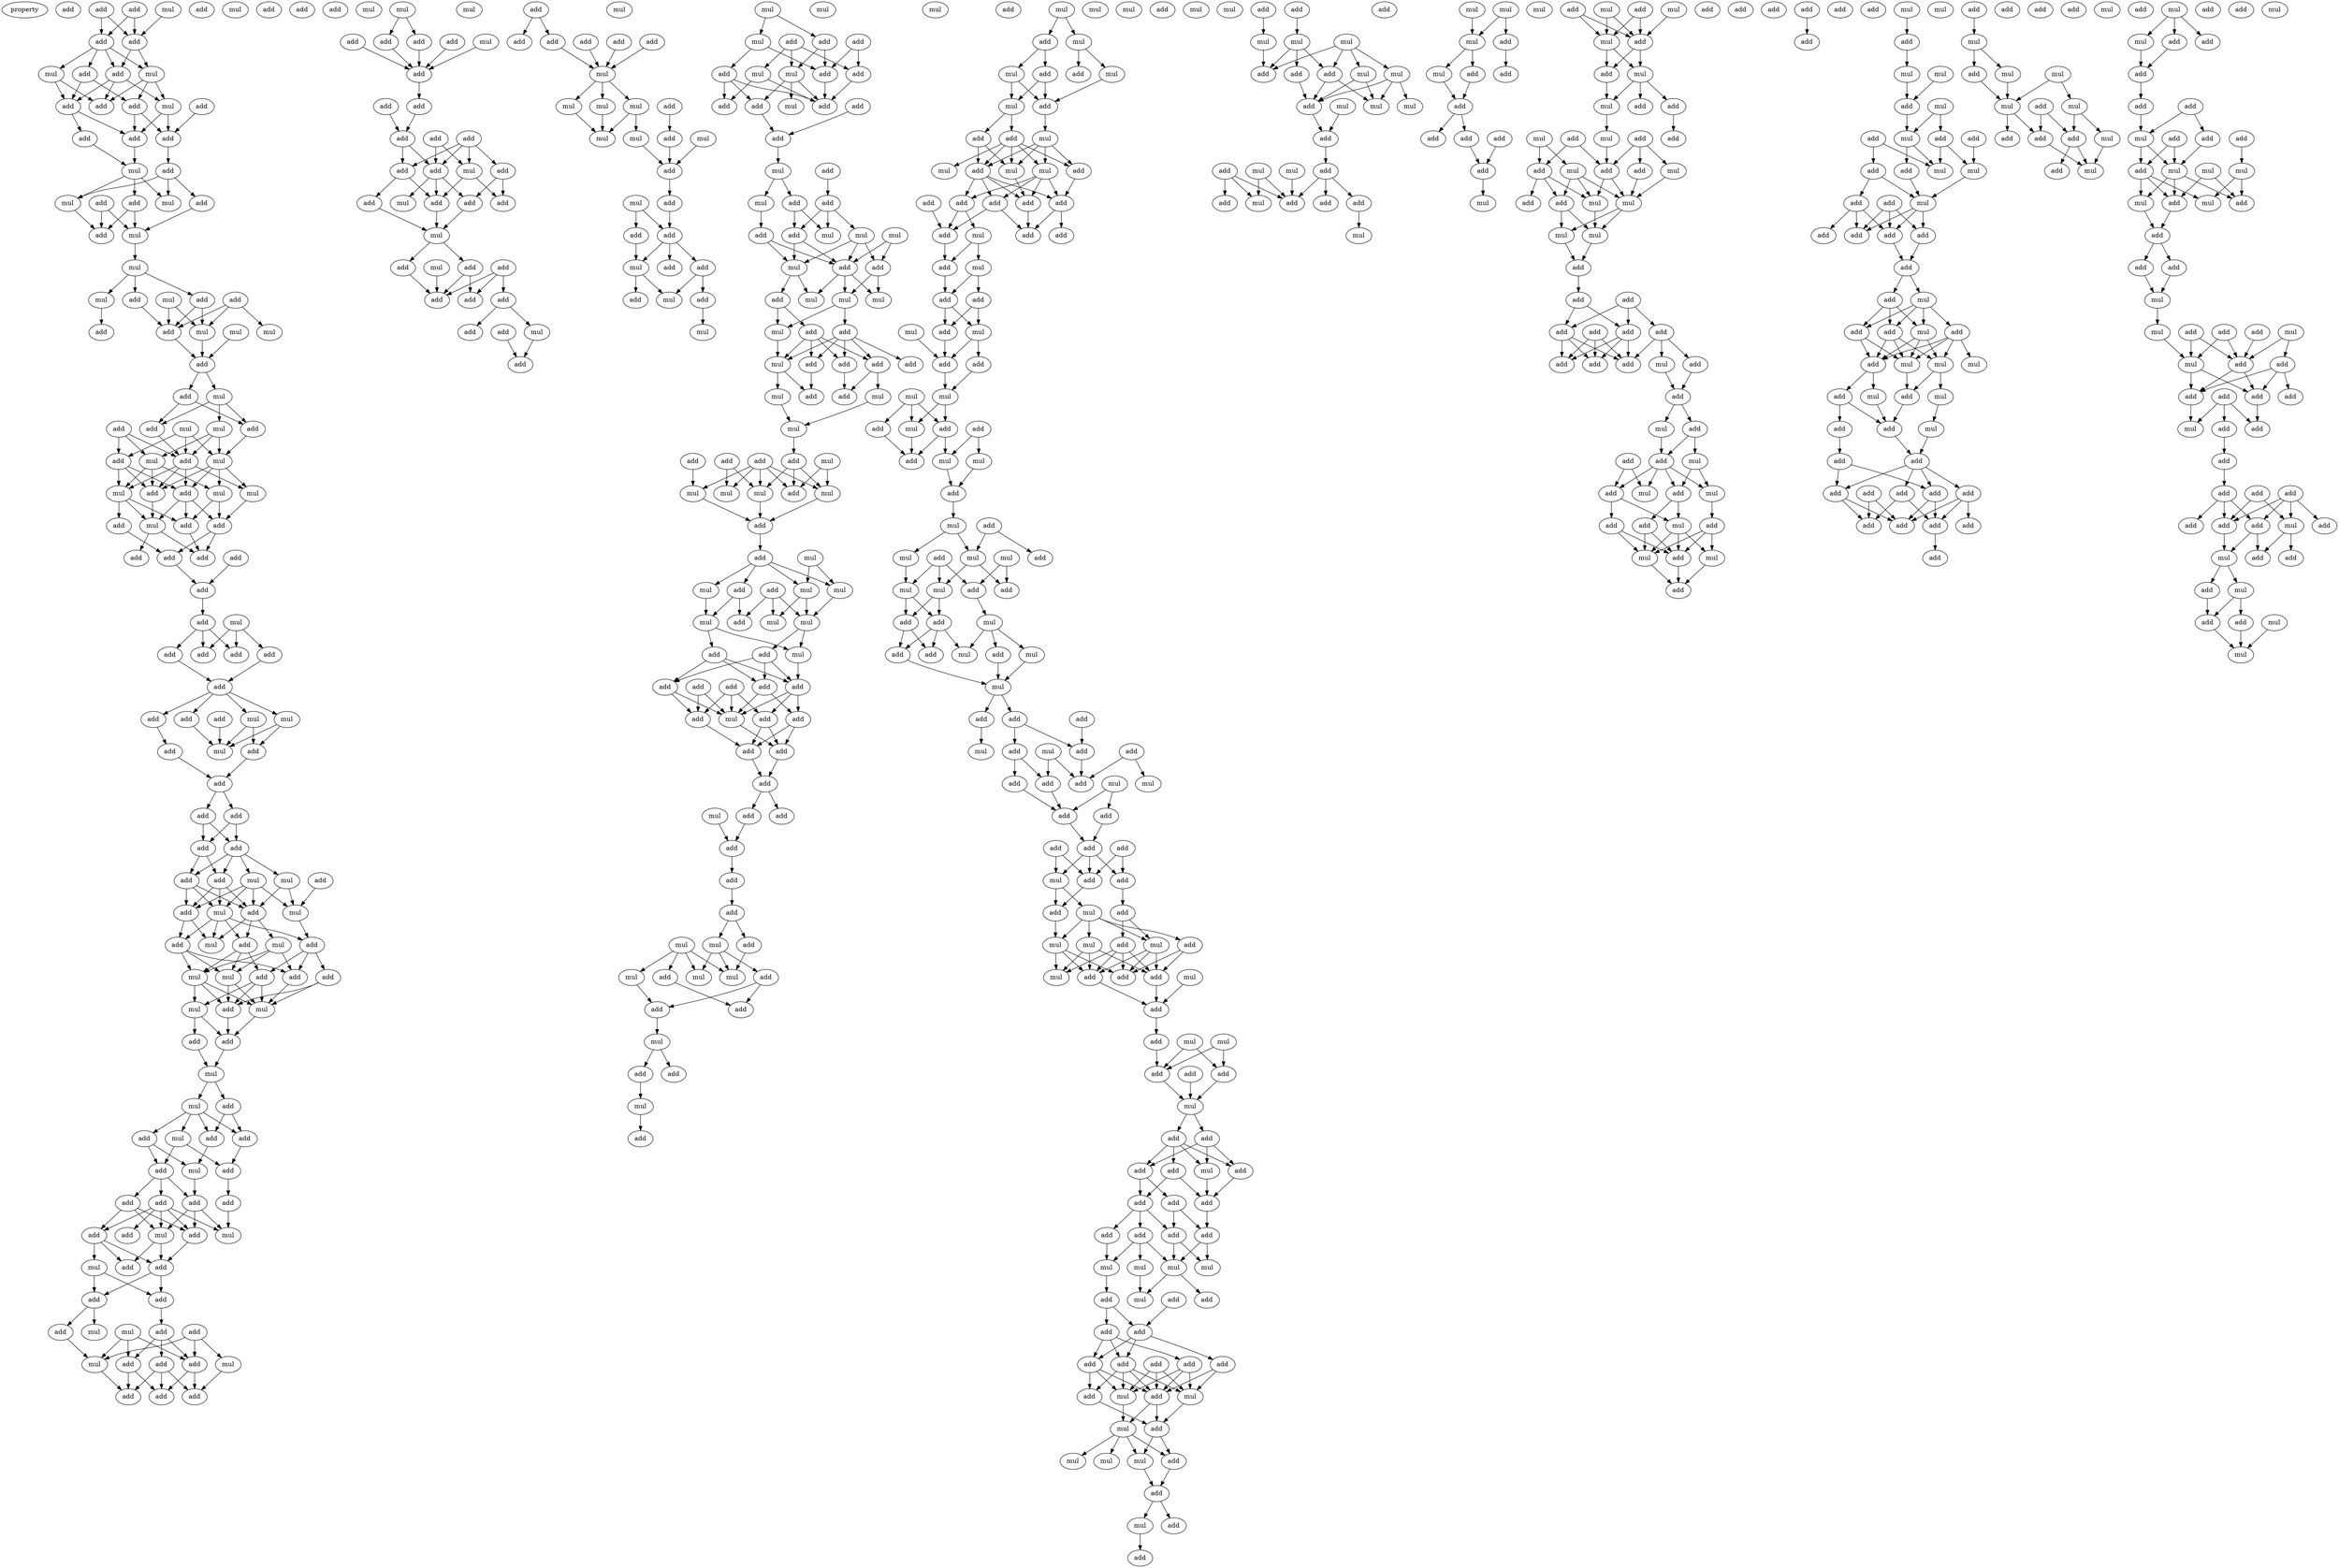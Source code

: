 digraph {
    node [fontcolor=black]
    property [mul=2,lf=1.8]
    0 [ label = add ];
    1 [ label = mul ];
    2 [ label = add ];
    3 [ label = add ];
    4 [ label = add ];
    5 [ label = mul ];
    6 [ label = add ];
    7 [ label = add ];
    8 [ label = mul ];
    9 [ label = mul ];
    10 [ label = add ];
    11 [ label = add ];
    12 [ label = add ];
    13 [ label = add ];
    14 [ label = add ];
    15 [ label = add ];
    16 [ label = mul ];
    17 [ label = add ];
    18 [ label = add ];
    19 [ label = add ];
    20 [ label = mul ];
    21 [ label = add ];
    22 [ label = mul ];
    23 [ label = add ];
    24 [ label = mul ];
    25 [ label = add ];
    26 [ label = add ];
    27 [ label = mul ];
    28 [ label = add ];
    29 [ label = mul ];
    30 [ label = add ];
    31 [ label = add ];
    32 [ label = mul ];
    33 [ label = mul ];
    34 [ label = add ];
    35 [ label = mul ];
    36 [ label = mul ];
    37 [ label = mul ];
    38 [ label = add ];
    39 [ label = add ];
    40 [ label = add ];
    41 [ label = mul ];
    42 [ label = add ];
    43 [ label = add ];
    44 [ label = add ];
    45 [ label = mul ];
    46 [ label = add ];
    47 [ label = mul ];
    48 [ label = mul ];
    49 [ label = add ];
    50 [ label = mul ];
    51 [ label = add ];
    52 [ label = mul ];
    53 [ label = mul ];
    54 [ label = mul ];
    55 [ label = add ];
    56 [ label = add ];
    57 [ label = mul ];
    58 [ label = add ];
    59 [ label = add ];
    60 [ label = add ];
    61 [ label = add ];
    62 [ label = add ];
    63 [ label = add ];
    64 [ label = add ];
    65 [ label = add ];
    66 [ label = mul ];
    67 [ label = add ];
    68 [ label = add ];
    69 [ label = add ];
    70 [ label = add ];
    71 [ label = add ];
    72 [ label = add ];
    73 [ label = add ];
    74 [ label = add ];
    75 [ label = add ];
    76 [ label = add ];
    77 [ label = mul ];
    78 [ label = mul ];
    79 [ label = add ];
    80 [ label = mul ];
    81 [ label = add ];
    82 [ label = add ];
    83 [ label = add ];
    84 [ label = add ];
    85 [ label = add ];
    86 [ label = add ];
    87 [ label = add ];
    88 [ label = add ];
    89 [ label = add ];
    90 [ label = mul ];
    91 [ label = mul ];
    92 [ label = add ];
    93 [ label = add ];
    94 [ label = mul ];
    95 [ label = mul ];
    96 [ label = add ];
    97 [ label = add ];
    98 [ label = add ];
    99 [ label = mul ];
    100 [ label = mul ];
    101 [ label = add ];
    102 [ label = mul ];
    103 [ label = add ];
    104 [ label = add ];
    105 [ label = add ];
    106 [ label = mul ];
    107 [ label = mul ];
    108 [ label = mul ];
    109 [ label = add ];
    110 [ label = add ];
    111 [ label = add ];
    112 [ label = mul ];
    113 [ label = mul ];
    114 [ label = add ];
    115 [ label = mul ];
    116 [ label = add ];
    117 [ label = add ];
    118 [ label = add ];
    119 [ label = add ];
    120 [ label = add ];
    121 [ label = mul ];
    122 [ label = add ];
    123 [ label = add ];
    124 [ label = add ];
    125 [ label = add ];
    126 [ label = add ];
    127 [ label = add ];
    128 [ label = mul ];
    129 [ label = add ];
    130 [ label = add ];
    131 [ label = mul ];
    132 [ label = add ];
    133 [ label = add ];
    134 [ label = mul ];
    135 [ label = add ];
    136 [ label = add ];
    137 [ label = mul ];
    138 [ label = mul ];
    139 [ label = add ];
    140 [ label = add ];
    141 [ label = add ];
    142 [ label = add ];
    143 [ label = mul ];
    144 [ label = add ];
    145 [ label = mul ];
    146 [ label = add ];
    147 [ label = add ];
    148 [ label = add ];
    149 [ label = mul ];
    150 [ label = add ];
    151 [ label = mul ];
    152 [ label = add ];
    153 [ label = add ];
    154 [ label = add ];
    155 [ label = add ];
    156 [ label = mul ];
    157 [ label = add ];
    158 [ label = add ];
    159 [ label = add ];
    160 [ label = add ];
    161 [ label = add ];
    162 [ label = add ];
    163 [ label = add ];
    164 [ label = add ];
    165 [ label = mul ];
    166 [ label = add ];
    167 [ label = add ];
    168 [ label = add ];
    169 [ label = mul ];
    170 [ label = add ];
    171 [ label = add ];
    172 [ label = mul ];
    173 [ label = add ];
    174 [ label = add ];
    175 [ label = add ];
    176 [ label = mul ];
    177 [ label = mul ];
    178 [ label = add ];
    179 [ label = add ];
    180 [ label = add ];
    181 [ label = add ];
    182 [ label = add ];
    183 [ label = mul ];
    184 [ label = add ];
    185 [ label = add ];
    186 [ label = add ];
    187 [ label = add ];
    188 [ label = add ];
    189 [ label = add ];
    190 [ label = add ];
    191 [ label = mul ];
    192 [ label = mul ];
    193 [ label = mul ];
    194 [ label = add ];
    195 [ label = mul ];
    196 [ label = add ];
    197 [ label = mul ];
    198 [ label = mul ];
    199 [ label = mul ];
    200 [ label = add ];
    201 [ label = add ];
    202 [ label = mul ];
    203 [ label = add ];
    204 [ label = add ];
    205 [ label = mul ];
    206 [ label = add ];
    207 [ label = add ];
    208 [ label = add ];
    209 [ label = mul ];
    210 [ label = add ];
    211 [ label = mul ];
    212 [ label = mul ];
    213 [ label = mul ];
    214 [ label = mul ];
    215 [ label = add ];
    216 [ label = add ];
    217 [ label = add ];
    218 [ label = add ];
    219 [ label = add ];
    220 [ label = add ];
    221 [ label = mul ];
    222 [ label = mul ];
    223 [ label = add ];
    224 [ label = mul ];
    225 [ label = add ];
    226 [ label = add ];
    227 [ label = add ];
    228 [ label = add ];
    229 [ label = mul ];
    230 [ label = add ];
    231 [ label = mul ];
    232 [ label = add ];
    233 [ label = add ];
    234 [ label = add ];
    235 [ label = add ];
    236 [ label = mul ];
    237 [ label = mul ];
    238 [ label = mul ];
    239 [ label = add ];
    240 [ label = add ];
    241 [ label = mul ];
    242 [ label = add ];
    243 [ label = mul ];
    244 [ label = mul ];
    245 [ label = mul ];
    246 [ label = mul ];
    247 [ label = add ];
    248 [ label = add ];
    249 [ label = add ];
    250 [ label = mul ];
    251 [ label = add ];
    252 [ label = add ];
    253 [ label = add ];
    254 [ label = add ];
    255 [ label = mul ];
    256 [ label = mul ];
    257 [ label = add ];
    258 [ label = mul ];
    259 [ label = add ];
    260 [ label = add ];
    261 [ label = add ];
    262 [ label = mul ];
    263 [ label = add ];
    264 [ label = mul ];
    265 [ label = mul ];
    266 [ label = mul ];
    267 [ label = mul ];
    268 [ label = add ];
    269 [ label = add ];
    270 [ label = add ];
    271 [ label = mul ];
    272 [ label = mul ];
    273 [ label = add ];
    274 [ label = add ];
    275 [ label = mul ];
    276 [ label = mul ];
    277 [ label = add ];
    278 [ label = mul ];
    279 [ label = mul ];
    280 [ label = mul ];
    281 [ label = add ];
    282 [ label = add ];
    283 [ label = mul ];
    284 [ label = add ];
    285 [ label = add ];
    286 [ label = add ];
    287 [ label = add ];
    288 [ label = add ];
    289 [ label = add ];
    290 [ label = mul ];
    291 [ label = add ];
    292 [ label = add ];
    293 [ label = add ];
    294 [ label = add ];
    295 [ label = add ];
    296 [ label = add ];
    297 [ label = mul ];
    298 [ label = mul ];
    299 [ label = add ];
    300 [ label = mul ];
    301 [ label = add ];
    302 [ label = add ];
    303 [ label = add ];
    304 [ label = add ];
    305 [ label = mul ];
    306 [ label = add ];
    307 [ label = mul ];
    308 [ label = mul ];
    309 [ label = mul ];
    310 [ label = mul ];
    311 [ label = add ];
    312 [ label = add ];
    313 [ label = add ];
    314 [ label = add ];
    315 [ label = mul ];
    316 [ label = add ];
    317 [ label = add ];
    318 [ label = mul ];
    319 [ label = mul ];
    320 [ label = add ];
    321 [ label = add ];
    322 [ label = mul ];
    323 [ label = mul ];
    324 [ label = add ];
    325 [ label = add ];
    326 [ label = mul ];
    327 [ label = add ];
    328 [ label = mul ];
    329 [ label = add ];
    330 [ label = mul ];
    331 [ label = add ];
    332 [ label = add ];
    333 [ label = mul ];
    334 [ label = add ];
    335 [ label = mul ];
    336 [ label = mul ];
    337 [ label = add ];
    338 [ label = add ];
    339 [ label = add ];
    340 [ label = add ];
    341 [ label = add ];
    342 [ label = mul ];
    343 [ label = add ];
    344 [ label = add ];
    345 [ label = add ];
    346 [ label = mul ];
    347 [ label = add ];
    348 [ label = add ];
    349 [ label = add ];
    350 [ label = mul ];
    351 [ label = mul ];
    352 [ label = add ];
    353 [ label = add ];
    354 [ label = add ];
    355 [ label = mul ];
    356 [ label = mul ];
    357 [ label = add ];
    358 [ label = mul ];
    359 [ label = add ];
    360 [ label = add ];
    361 [ label = add ];
    362 [ label = mul ];
    363 [ label = mul ];
    364 [ label = add ];
    365 [ label = mul ];
    366 [ label = add ];
    367 [ label = add ];
    368 [ label = add ];
    369 [ label = mul ];
    370 [ label = mul ];
    371 [ label = mul ];
    372 [ label = add ];
    373 [ label = mul ];
    374 [ label = add ];
    375 [ label = mul ];
    376 [ label = add ];
    377 [ label = add ];
    378 [ label = mul ];
    379 [ label = add ];
    380 [ label = mul ];
    381 [ label = add ];
    382 [ label = add ];
    383 [ label = mul ];
    384 [ label = mul ];
    385 [ label = add ];
    386 [ label = mul ];
    387 [ label = add ];
    388 [ label = add ];
    389 [ label = mul ];
    390 [ label = add ];
    391 [ label = mul ];
    392 [ label = add ];
    393 [ label = add ];
    394 [ label = mul ];
    395 [ label = add ];
    396 [ label = add ];
    397 [ label = add ];
    398 [ label = mul ];
    399 [ label = add ];
    400 [ label = add ];
    401 [ label = add ];
    402 [ label = add ];
    403 [ label = add ];
    404 [ label = add ];
    405 [ label = add ];
    406 [ label = mul ];
    407 [ label = add ];
    408 [ label = mul ];
    409 [ label = add ];
    410 [ label = mul ];
    411 [ label = mul ];
    412 [ label = mul ];
    413 [ label = add ];
    414 [ label = mul ];
    415 [ label = add ];
    416 [ label = mul ];
    417 [ label = add ];
    418 [ label = add ];
    419 [ label = add ];
    420 [ label = mul ];
    421 [ label = add ];
    422 [ label = add ];
    423 [ label = mul ];
    424 [ label = mul ];
    425 [ label = add ];
    426 [ label = add ];
    427 [ label = add ];
    428 [ label = add ];
    429 [ label = mul ];
    430 [ label = mul ];
    431 [ label = add ];
    432 [ label = add ];
    433 [ label = mul ];
    434 [ label = add ];
    435 [ label = add ];
    436 [ label = add ];
    437 [ label = add ];
    438 [ label = add ];
    439 [ label = add ];
    440 [ label = add ];
    441 [ label = add ];
    442 [ label = add ];
    443 [ label = add ];
    444 [ label = mul ];
    445 [ label = mul ];
    446 [ label = mul ];
    447 [ label = mul ];
    448 [ label = add ];
    449 [ label = mul ];
    450 [ label = add ];
    451 [ label = add ];
    452 [ label = add ];
    453 [ label = add ];
    454 [ label = add ];
    455 [ label = add ];
    456 [ label = add ];
    457 [ label = add ];
    458 [ label = add ];
    459 [ label = add ];
    460 [ label = mul ];
    461 [ label = mul ];
    462 [ label = add ];
    463 [ label = add ];
    464 [ label = mul ];
    465 [ label = mul ];
    466 [ label = mul ];
    467 [ label = mul ];
    468 [ label = add ];
    469 [ label = add ];
    470 [ label = mul ];
    471 [ label = add ];
    472 [ label = add ];
    473 [ label = mul ];
    474 [ label = add ];
    475 [ label = add ];
    476 [ label = mul ];
    477 [ label = mul ];
    478 [ label = mul ];
    479 [ label = add ];
    480 [ label = add ];
    481 [ label = mul ];
    482 [ label = mul ];
    483 [ label = add ];
    484 [ label = add ];
    485 [ label = mul ];
    486 [ label = mul ];
    487 [ label = mul ];
    488 [ label = add ];
    489 [ label = mul ];
    490 [ label = mul ];
    491 [ label = add ];
    492 [ label = add ];
    493 [ label = mul ];
    494 [ label = add ];
    495 [ label = add ];
    496 [ label = add ];
    497 [ label = add ];
    498 [ label = mul ];
    499 [ label = add ];
    500 [ label = mul ];
    501 [ label = mul ];
    502 [ label = mul ];
    503 [ label = mul ];
    504 [ label = add ];
    505 [ label = mul ];
    506 [ label = add ];
    507 [ label = add ];
    508 [ label = add ];
    509 [ label = add ];
    510 [ label = add ];
    511 [ label = add ];
    512 [ label = add ];
    513 [ label = add ];
    514 [ label = add ];
    515 [ label = mul ];
    516 [ label = mul ];
    517 [ label = mul ];
    518 [ label = mul ];
    519 [ label = add ];
    520 [ label = mul ];
    521 [ label = add ];
    522 [ label = mul ];
    523 [ label = add ];
    524 [ label = add ];
    525 [ label = add ];
    526 [ label = mul ];
    527 [ label = add ];
    528 [ label = mul ];
    529 [ label = add ];
    530 [ label = add ];
    531 [ label = add ];
    532 [ label = mul ];
    533 [ label = mul ];
    534 [ label = add ];
    535 [ label = add ];
    536 [ label = mul ];
    537 [ label = add ];
    538 [ label = mul ];
    539 [ label = mul ];
    540 [ label = mul ];
    541 [ label = add ];
    542 [ label = add ];
    543 [ label = add ];
    544 [ label = add ];
    545 [ label = add ];
    546 [ label = add ];
    547 [ label = add ];
    548 [ label = add ];
    549 [ label = mul ];
    550 [ label = add ];
    551 [ label = add ];
    552 [ label = add ];
    553 [ label = add ];
    554 [ label = add ];
    555 [ label = mul ];
    556 [ label = add ];
    557 [ label = add ];
    558 [ label = add ];
    559 [ label = mul ];
    560 [ label = mul ];
    561 [ label = add ];
    562 [ label = add ];
    563 [ label = mul ];
    564 [ label = mul ];
    565 [ label = add ];
    566 [ label = add ];
    567 [ label = add ];
    568 [ label = add ];
    569 [ label = mul ];
    570 [ label = mul ];
    571 [ label = add ];
    572 [ label = add ];
    573 [ label = add ];
    574 [ label = add ];
    575 [ label = add ];
    576 [ label = add ];
    577 [ label = add ];
    578 [ label = mul ];
    579 [ label = mul ];
    580 [ label = add ];
    581 [ label = mul ];
    582 [ label = mul ];
    583 [ label = mul ];
    584 [ label = add ];
    585 [ label = add ];
    586 [ label = add ];
    587 [ label = add ];
    588 [ label = mul ];
    589 [ label = add ];
    590 [ label = mul ];
    591 [ label = add ];
    592 [ label = mul ];
    593 [ label = add ];
    594 [ label = add ];
    595 [ label = mul ];
    596 [ label = add ];
    597 [ label = add ];
    598 [ label = add ];
    599 [ label = add ];
    600 [ label = add ];
    601 [ label = add ];
    602 [ label = mul ];
    603 [ label = add ];
    604 [ label = add ];
    605 [ label = mul ];
    606 [ label = add ];
    607 [ label = add ];
    608 [ label = mul ];
    609 [ label = mul ];
    610 [ label = mul ];
    611 [ label = mul ];
    612 [ label = add ];
    613 [ label = add ];
    614 [ label = mul ];
    615 [ label = add ];
    616 [ label = add ];
    617 [ label = mul ];
    618 [ label = add ];
    619 [ label = add ];
    620 [ label = add ];
    621 [ label = add ];
    622 [ label = add ];
    623 [ label = add ];
    624 [ label = add ];
    625 [ label = add ];
    626 [ label = add ];
    627 [ label = add ];
    628 [ label = add ];
    629 [ label = add ];
    630 [ label = add ];
    631 [ label = mul ];
    632 [ label = add ];
    633 [ label = mul ];
    634 [ label = mul ];
    635 [ label = mul ];
    636 [ label = mul ];
    637 [ label = add ];
    638 [ label = add ];
    639 [ label = mul ];
    640 [ label = add ];
    641 [ label = add ];
    642 [ label = add ];
    643 [ label = mul ];
    644 [ label = add ];
    645 [ label = add ];
    646 [ label = add ];
    647 [ label = mul ];
    648 [ label = add ];
    649 [ label = mul ];
    650 [ label = add ];
    651 [ label = add ];
    652 [ label = mul ];
    653 [ label = add ];
    654 [ label = add ];
    655 [ label = add ];
    656 [ label = add ];
    657 [ label = mul ];
    658 [ label = add ];
    659 [ label = add ];
    660 [ label = add ];
    661 [ label = mul ];
    662 [ label = add ];
    663 [ label = mul ];
    664 [ label = mul ];
    665 [ label = mul ];
    666 [ label = mul ];
    667 [ label = add ];
    668 [ label = add ];
    669 [ label = add ];
    670 [ label = add ];
    671 [ label = add ];
    672 [ label = add ];
    673 [ label = mul ];
    674 [ label = mul ];
    675 [ label = add ];
    676 [ label = add ];
    677 [ label = add ];
    678 [ label = mul ];
    679 [ label = mul ];
    680 [ label = add ];
    681 [ label = mul ];
    682 [ label = add ];
    683 [ label = add ];
    684 [ label = add ];
    685 [ label = add ];
    686 [ label = add ];
    687 [ label = add ];
    688 [ label = mul ];
    689 [ label = add ];
    690 [ label = add ];
    691 [ label = add ];
    692 [ label = add ];
    693 [ label = add ];
    694 [ label = add ];
    695 [ label = add ];
    696 [ label = mul ];
    697 [ label = add ];
    698 [ label = add ];
    699 [ label = mul ];
    700 [ label = add ];
    701 [ label = add ];
    702 [ label = add ];
    703 [ label = mul ];
    704 [ label = add ];
    705 [ label = add ];
    706 [ label = mul ];
    707 [ label = mul ];
    1 -> 7 [ name = 0 ];
    2 -> 6 [ name = 1 ];
    2 -> 7 [ name = 2 ];
    3 -> 6 [ name = 3 ];
    3 -> 7 [ name = 4 ];
    6 -> 8 [ name = 5 ];
    6 -> 9 [ name = 6 ];
    6 -> 10 [ name = 7 ];
    6 -> 11 [ name = 8 ];
    7 -> 9 [ name = 9 ];
    7 -> 11 [ name = 10 ];
    8 -> 14 [ name = 11 ];
    8 -> 15 [ name = 12 ];
    9 -> 12 [ name = 13 ];
    9 -> 15 [ name = 14 ];
    9 -> 16 [ name = 15 ];
    10 -> 12 [ name = 16 ];
    10 -> 14 [ name = 17 ];
    11 -> 14 [ name = 18 ];
    11 -> 15 [ name = 19 ];
    11 -> 16 [ name = 20 ];
    12 -> 17 [ name = 21 ];
    12 -> 18 [ name = 22 ];
    13 -> 18 [ name = 23 ];
    14 -> 17 [ name = 24 ];
    14 -> 19 [ name = 25 ];
    16 -> 17 [ name = 26 ];
    16 -> 18 [ name = 27 ];
    17 -> 20 [ name = 28 ];
    18 -> 21 [ name = 29 ];
    19 -> 20 [ name = 30 ];
    20 -> 22 [ name = 31 ];
    20 -> 24 [ name = 32 ];
    20 -> 25 [ name = 33 ];
    21 -> 22 [ name = 34 ];
    21 -> 23 [ name = 35 ];
    21 -> 24 [ name = 36 ];
    23 -> 27 [ name = 37 ];
    24 -> 28 [ name = 38 ];
    25 -> 27 [ name = 39 ];
    25 -> 28 [ name = 40 ];
    26 -> 27 [ name = 41 ];
    26 -> 28 [ name = 42 ];
    27 -> 29 [ name = 43 ];
    29 -> 31 [ name = 44 ];
    29 -> 32 [ name = 45 ];
    29 -> 34 [ name = 46 ];
    30 -> 35 [ name = 47 ];
    30 -> 36 [ name = 48 ];
    30 -> 38 [ name = 49 ];
    31 -> 35 [ name = 50 ];
    31 -> 38 [ name = 51 ];
    32 -> 39 [ name = 52 ];
    33 -> 35 [ name = 53 ];
    33 -> 38 [ name = 54 ];
    34 -> 38 [ name = 55 ];
    35 -> 40 [ name = 56 ];
    37 -> 40 [ name = 57 ];
    38 -> 40 [ name = 58 ];
    40 -> 41 [ name = 59 ];
    40 -> 42 [ name = 60 ];
    41 -> 43 [ name = 61 ];
    41 -> 45 [ name = 62 ];
    41 -> 46 [ name = 63 ];
    42 -> 43 [ name = 64 ];
    42 -> 46 [ name = 65 ];
    43 -> 48 [ name = 66 ];
    44 -> 49 [ name = 67 ];
    44 -> 50 [ name = 68 ];
    44 -> 51 [ name = 69 ];
    45 -> 48 [ name = 70 ];
    45 -> 50 [ name = 71 ];
    45 -> 51 [ name = 72 ];
    46 -> 51 [ name = 73 ];
    47 -> 48 [ name = 74 ];
    47 -> 49 [ name = 75 ];
    47 -> 51 [ name = 76 ];
    48 -> 52 [ name = 77 ];
    48 -> 54 [ name = 78 ];
    48 -> 55 [ name = 79 ];
    48 -> 56 [ name = 80 ];
    49 -> 53 [ name = 81 ];
    49 -> 55 [ name = 82 ];
    49 -> 56 [ name = 83 ];
    50 -> 52 [ name = 84 ];
    50 -> 53 [ name = 85 ];
    50 -> 55 [ name = 86 ];
    51 -> 53 [ name = 87 ];
    51 -> 54 [ name = 88 ];
    51 -> 55 [ name = 89 ];
    51 -> 56 [ name = 90 ];
    52 -> 59 [ name = 91 ];
    52 -> 60 [ name = 92 ];
    53 -> 57 [ name = 93 ];
    53 -> 58 [ name = 94 ];
    53 -> 59 [ name = 95 ];
    54 -> 60 [ name = 96 ];
    55 -> 57 [ name = 97 ];
    56 -> 57 [ name = 98 ];
    56 -> 59 [ name = 99 ];
    56 -> 60 [ name = 100 ];
    57 -> 63 [ name = 101 ];
    57 -> 64 [ name = 102 ];
    58 -> 61 [ name = 103 ];
    59 -> 63 [ name = 104 ];
    60 -> 61 [ name = 105 ];
    60 -> 63 [ name = 106 ];
    61 -> 65 [ name = 107 ];
    62 -> 65 [ name = 108 ];
    65 -> 67 [ name = 109 ];
    66 -> 68 [ name = 110 ];
    66 -> 70 [ name = 111 ];
    66 -> 72 [ name = 112 ];
    67 -> 68 [ name = 113 ];
    67 -> 69 [ name = 114 ];
    67 -> 72 [ name = 115 ];
    69 -> 73 [ name = 116 ];
    70 -> 73 [ name = 117 ];
    73 -> 75 [ name = 118 ];
    73 -> 76 [ name = 119 ];
    73 -> 77 [ name = 120 ];
    73 -> 78 [ name = 121 ];
    74 -> 80 [ name = 122 ];
    75 -> 80 [ name = 123 ];
    76 -> 81 [ name = 124 ];
    77 -> 79 [ name = 125 ];
    77 -> 80 [ name = 126 ];
    78 -> 79 [ name = 127 ];
    78 -> 80 [ name = 128 ];
    79 -> 82 [ name = 129 ];
    81 -> 82 [ name = 130 ];
    82 -> 84 [ name = 131 ];
    82 -> 85 [ name = 132 ];
    84 -> 86 [ name = 133 ];
    84 -> 87 [ name = 134 ];
    85 -> 86 [ name = 135 ];
    85 -> 87 [ name = 136 ];
    86 -> 88 [ name = 137 ];
    86 -> 89 [ name = 138 ];
    87 -> 88 [ name = 139 ];
    87 -> 89 [ name = 140 ];
    87 -> 90 [ name = 141 ];
    87 -> 91 [ name = 142 ];
    88 -> 93 [ name = 143 ];
    88 -> 94 [ name = 144 ];
    88 -> 96 [ name = 145 ];
    89 -> 93 [ name = 146 ];
    89 -> 94 [ name = 147 ];
    89 -> 96 [ name = 148 ];
    90 -> 95 [ name = 149 ];
    90 -> 96 [ name = 150 ];
    91 -> 93 [ name = 151 ];
    91 -> 94 [ name = 152 ];
    91 -> 95 [ name = 153 ];
    91 -> 96 [ name = 154 ];
    92 -> 95 [ name = 155 ];
    93 -> 97 [ name = 156 ];
    93 -> 99 [ name = 157 ];
    94 -> 97 [ name = 158 ];
    94 -> 98 [ name = 159 ];
    94 -> 99 [ name = 160 ];
    94 -> 101 [ name = 161 ];
    95 -> 101 [ name = 162 ];
    96 -> 98 [ name = 163 ];
    96 -> 99 [ name = 164 ];
    96 -> 100 [ name = 165 ];
    97 -> 102 [ name = 166 ];
    97 -> 104 [ name = 167 ];
    97 -> 106 [ name = 168 ];
    98 -> 102 [ name = 169 ];
    98 -> 103 [ name = 170 ];
    98 -> 106 [ name = 171 ];
    100 -> 102 [ name = 172 ];
    100 -> 104 [ name = 173 ];
    100 -> 106 [ name = 174 ];
    101 -> 103 [ name = 175 ];
    101 -> 104 [ name = 176 ];
    101 -> 105 [ name = 177 ];
    102 -> 107 [ name = 178 ];
    102 -> 108 [ name = 179 ];
    102 -> 109 [ name = 180 ];
    103 -> 107 [ name = 181 ];
    103 -> 108 [ name = 182 ];
    103 -> 109 [ name = 183 ];
    104 -> 108 [ name = 184 ];
    105 -> 108 [ name = 185 ];
    105 -> 109 [ name = 186 ];
    106 -> 108 [ name = 187 ];
    106 -> 109 [ name = 188 ];
    107 -> 110 [ name = 189 ];
    107 -> 111 [ name = 190 ];
    108 -> 110 [ name = 191 ];
    109 -> 110 [ name = 192 ];
    110 -> 112 [ name = 193 ];
    111 -> 112 [ name = 194 ];
    112 -> 113 [ name = 195 ];
    112 -> 114 [ name = 196 ];
    113 -> 115 [ name = 197 ];
    113 -> 116 [ name = 198 ];
    113 -> 118 [ name = 199 ];
    113 -> 119 [ name = 200 ];
    114 -> 118 [ name = 201 ];
    114 -> 119 [ name = 202 ];
    115 -> 120 [ name = 203 ];
    115 -> 122 [ name = 204 ];
    116 -> 120 [ name = 205 ];
    116 -> 121 [ name = 206 ];
    118 -> 122 [ name = 207 ];
    119 -> 121 [ name = 208 ];
    120 -> 124 [ name = 209 ];
    120 -> 125 [ name = 210 ];
    120 -> 126 [ name = 211 ];
    121 -> 126 [ name = 212 ];
    122 -> 123 [ name = 213 ];
    123 -> 128 [ name = 214 ];
    124 -> 127 [ name = 215 ];
    124 -> 130 [ name = 216 ];
    124 -> 131 [ name = 217 ];
    125 -> 127 [ name = 218 ];
    125 -> 128 [ name = 219 ];
    125 -> 129 [ name = 220 ];
    125 -> 130 [ name = 221 ];
    125 -> 131 [ name = 222 ];
    126 -> 128 [ name = 223 ];
    126 -> 130 [ name = 224 ];
    126 -> 131 [ name = 225 ];
    127 -> 132 [ name = 226 ];
    127 -> 133 [ name = 227 ];
    127 -> 134 [ name = 228 ];
    130 -> 132 [ name = 229 ];
    131 -> 132 [ name = 230 ];
    131 -> 133 [ name = 231 ];
    132 -> 135 [ name = 232 ];
    132 -> 136 [ name = 233 ];
    134 -> 135 [ name = 234 ];
    134 -> 136 [ name = 235 ];
    135 -> 137 [ name = 236 ];
    135 -> 141 [ name = 237 ];
    136 -> 140 [ name = 238 ];
    138 -> 142 [ name = 239 ];
    138 -> 145 [ name = 240 ];
    138 -> 146 [ name = 241 ];
    139 -> 142 [ name = 242 ];
    139 -> 143 [ name = 243 ];
    139 -> 145 [ name = 244 ];
    140 -> 142 [ name = 245 ];
    140 -> 144 [ name = 246 ];
    140 -> 146 [ name = 247 ];
    141 -> 145 [ name = 248 ];
    142 -> 147 [ name = 249 ];
    142 -> 150 [ name = 250 ];
    143 -> 147 [ name = 251 ];
    144 -> 147 [ name = 252 ];
    144 -> 148 [ name = 253 ];
    144 -> 150 [ name = 254 ];
    145 -> 148 [ name = 255 ];
    146 -> 148 [ name = 256 ];
    146 -> 150 [ name = 257 ];
    151 -> 153 [ name = 258 ];
    151 -> 154 [ name = 259 ];
    152 -> 157 [ name = 260 ];
    153 -> 157 [ name = 261 ];
    154 -> 157 [ name = 262 ];
    155 -> 157 [ name = 263 ];
    156 -> 157 [ name = 264 ];
    157 -> 159 [ name = 265 ];
    158 -> 160 [ name = 266 ];
    159 -> 160 [ name = 267 ];
    160 -> 163 [ name = 268 ];
    160 -> 166 [ name = 269 ];
    161 -> 165 [ name = 270 ];
    161 -> 166 [ name = 271 ];
    162 -> 163 [ name = 272 ];
    162 -> 164 [ name = 273 ];
    162 -> 165 [ name = 274 ];
    162 -> 166 [ name = 275 ];
    163 -> 167 [ name = 276 ];
    163 -> 170 [ name = 277 ];
    164 -> 168 [ name = 278 ];
    164 -> 171 [ name = 279 ];
    165 -> 167 [ name = 280 ];
    165 -> 168 [ name = 281 ];
    166 -> 167 [ name = 282 ];
    166 -> 169 [ name = 283 ];
    166 -> 171 [ name = 284 ];
    167 -> 172 [ name = 285 ];
    170 -> 172 [ name = 286 ];
    171 -> 172 [ name = 287 ];
    172 -> 173 [ name = 288 ];
    172 -> 174 [ name = 289 ];
    173 -> 178 [ name = 290 ];
    173 -> 179 [ name = 291 ];
    174 -> 178 [ name = 292 ];
    175 -> 178 [ name = 293 ];
    175 -> 179 [ name = 294 ];
    175 -> 180 [ name = 295 ];
    176 -> 178 [ name = 296 ];
    180 -> 182 [ name = 297 ];
    180 -> 183 [ name = 298 ];
    181 -> 184 [ name = 299 ];
    183 -> 184 [ name = 300 ];
    185 -> 186 [ name = 301 ];
    185 -> 190 [ name = 302 ];
    187 -> 191 [ name = 303 ];
    188 -> 191 [ name = 304 ];
    189 -> 191 [ name = 305 ];
    190 -> 191 [ name = 306 ];
    191 -> 192 [ name = 307 ];
    191 -> 193 [ name = 308 ];
    191 -> 195 [ name = 309 ];
    192 -> 198 [ name = 310 ];
    193 -> 198 [ name = 311 ];
    194 -> 196 [ name = 312 ];
    195 -> 198 [ name = 313 ];
    195 -> 199 [ name = 314 ];
    196 -> 200 [ name = 315 ];
    197 -> 200 [ name = 316 ];
    199 -> 200 [ name = 317 ];
    200 -> 201 [ name = 318 ];
    201 -> 203 [ name = 319 ];
    202 -> 203 [ name = 320 ];
    202 -> 204 [ name = 321 ];
    203 -> 205 [ name = 322 ];
    203 -> 206 [ name = 323 ];
    203 -> 207 [ name = 324 ];
    204 -> 205 [ name = 325 ];
    205 -> 208 [ name = 326 ];
    205 -> 211 [ name = 327 ];
    207 -> 210 [ name = 328 ];
    207 -> 211 [ name = 329 ];
    210 -> 212 [ name = 330 ];
    213 -> 214 [ name = 331 ];
    213 -> 216 [ name = 332 ];
    214 -> 219 [ name = 333 ];
    214 -> 220 [ name = 334 ];
    215 -> 218 [ name = 335 ];
    215 -> 219 [ name = 336 ];
    216 -> 219 [ name = 337 ];
    216 -> 221 [ name = 338 ];
    217 -> 218 [ name = 339 ];
    217 -> 221 [ name = 340 ];
    217 -> 222 [ name = 341 ];
    218 -> 225 [ name = 342 ];
    219 -> 225 [ name = 343 ];
    220 -> 223 [ name = 344 ];
    220 -> 225 [ name = 345 ];
    220 -> 226 [ name = 346 ];
    221 -> 224 [ name = 347 ];
    221 -> 225 [ name = 348 ];
    221 -> 226 [ name = 349 ];
    222 -> 223 [ name = 350 ];
    222 -> 225 [ name = 351 ];
    226 -> 228 [ name = 352 ];
    227 -> 228 [ name = 353 ];
    228 -> 229 [ name = 354 ];
    229 -> 231 [ name = 355 ];
    229 -> 233 [ name = 356 ];
    230 -> 232 [ name = 357 ];
    231 -> 235 [ name = 358 ];
    232 -> 234 [ name = 359 ];
    232 -> 237 [ name = 360 ];
    232 -> 238 [ name = 361 ];
    233 -> 234 [ name = 362 ];
    233 -> 238 [ name = 363 ];
    234 -> 240 [ name = 364 ];
    234 -> 241 [ name = 365 ];
    235 -> 240 [ name = 366 ];
    235 -> 241 [ name = 367 ];
    236 -> 239 [ name = 368 ];
    236 -> 240 [ name = 369 ];
    237 -> 239 [ name = 370 ];
    237 -> 240 [ name = 371 ];
    237 -> 241 [ name = 372 ];
    239 -> 243 [ name = 373 ];
    239 -> 245 [ name = 374 ];
    240 -> 243 [ name = 375 ];
    240 -> 244 [ name = 376 ];
    240 -> 245 [ name = 377 ];
    241 -> 242 [ name = 378 ];
    241 -> 244 [ name = 379 ];
    242 -> 246 [ name = 380 ];
    242 -> 248 [ name = 381 ];
    243 -> 246 [ name = 382 ];
    243 -> 247 [ name = 383 ];
    246 -> 250 [ name = 384 ];
    247 -> 249 [ name = 385 ];
    247 -> 250 [ name = 386 ];
    247 -> 251 [ name = 387 ];
    247 -> 252 [ name = 388 ];
    247 -> 253 [ name = 389 ];
    248 -> 249 [ name = 390 ];
    248 -> 250 [ name = 391 ];
    248 -> 251 [ name = 392 ];
    248 -> 252 [ name = 393 ];
    249 -> 255 [ name = 394 ];
    249 -> 257 [ name = 395 ];
    250 -> 254 [ name = 396 ];
    250 -> 256 [ name = 397 ];
    251 -> 254 [ name = 398 ];
    252 -> 257 [ name = 399 ];
    255 -> 258 [ name = 400 ];
    256 -> 258 [ name = 401 ];
    258 -> 263 [ name = 402 ];
    259 -> 264 [ name = 403 ];
    259 -> 266 [ name = 404 ];
    260 -> 265 [ name = 405 ];
    261 -> 264 [ name = 406 ];
    261 -> 265 [ name = 407 ];
    261 -> 266 [ name = 408 ];
    261 -> 267 [ name = 409 ];
    261 -> 268 [ name = 410 ];
    262 -> 267 [ name = 411 ];
    262 -> 268 [ name = 412 ];
    263 -> 264 [ name = 413 ];
    263 -> 267 [ name = 414 ];
    263 -> 268 [ name = 415 ];
    264 -> 269 [ name = 416 ];
    265 -> 269 [ name = 417 ];
    267 -> 269 [ name = 418 ];
    269 -> 270 [ name = 419 ];
    270 -> 272 [ name = 420 ];
    270 -> 273 [ name = 421 ];
    270 -> 275 [ name = 422 ];
    270 -> 276 [ name = 423 ];
    271 -> 275 [ name = 424 ];
    271 -> 276 [ name = 425 ];
    272 -> 278 [ name = 426 ];
    273 -> 277 [ name = 427 ];
    273 -> 278 [ name = 428 ];
    274 -> 277 [ name = 429 ];
    274 -> 279 [ name = 430 ];
    274 -> 280 [ name = 431 ];
    275 -> 279 [ name = 432 ];
    276 -> 279 [ name = 433 ];
    276 -> 280 [ name = 434 ];
    278 -> 282 [ name = 435 ];
    278 -> 283 [ name = 436 ];
    279 -> 281 [ name = 437 ];
    279 -> 283 [ name = 438 ];
    281 -> 284 [ name = 439 ];
    281 -> 285 [ name = 440 ];
    281 -> 286 [ name = 441 ];
    282 -> 284 [ name = 442 ];
    282 -> 285 [ name = 443 ];
    282 -> 286 [ name = 444 ];
    283 -> 286 [ name = 445 ];
    284 -> 290 [ name = 446 ];
    284 -> 291 [ name = 447 ];
    285 -> 289 [ name = 448 ];
    285 -> 290 [ name = 449 ];
    286 -> 289 [ name = 450 ];
    286 -> 290 [ name = 451 ];
    286 -> 292 [ name = 452 ];
    287 -> 290 [ name = 453 ];
    287 -> 291 [ name = 454 ];
    288 -> 290 [ name = 455 ];
    288 -> 291 [ name = 456 ];
    288 -> 292 [ name = 457 ];
    289 -> 293 [ name = 458 ];
    289 -> 294 [ name = 459 ];
    290 -> 293 [ name = 460 ];
    291 -> 294 [ name = 461 ];
    292 -> 293 [ name = 462 ];
    292 -> 294 [ name = 463 ];
    293 -> 295 [ name = 464 ];
    294 -> 295 [ name = 465 ];
    295 -> 296 [ name = 466 ];
    295 -> 299 [ name = 467 ];
    296 -> 301 [ name = 468 ];
    298 -> 301 [ name = 469 ];
    301 -> 302 [ name = 470 ];
    302 -> 304 [ name = 471 ];
    304 -> 305 [ name = 472 ];
    304 -> 306 [ name = 473 ];
    305 -> 309 [ name = 474 ];
    305 -> 310 [ name = 475 ];
    305 -> 311 [ name = 476 ];
    306 -> 309 [ name = 477 ];
    307 -> 308 [ name = 478 ];
    307 -> 309 [ name = 479 ];
    307 -> 310 [ name = 480 ];
    307 -> 312 [ name = 481 ];
    308 -> 313 [ name = 482 ];
    311 -> 313 [ name = 483 ];
    311 -> 314 [ name = 484 ];
    312 -> 314 [ name = 485 ];
    313 -> 315 [ name = 486 ];
    315 -> 316 [ name = 487 ];
    315 -> 317 [ name = 488 ];
    316 -> 318 [ name = 489 ];
    318 -> 320 [ name = 490 ];
    319 -> 321 [ name = 491 ];
    319 -> 322 [ name = 492 ];
    321 -> 323 [ name = 493 ];
    321 -> 324 [ name = 494 ];
    322 -> 325 [ name = 495 ];
    322 -> 326 [ name = 496 ];
    323 -> 327 [ name = 497 ];
    323 -> 328 [ name = 498 ];
    324 -> 327 [ name = 499 ];
    324 -> 328 [ name = 500 ];
    326 -> 327 [ name = 501 ];
    327 -> 330 [ name = 502 ];
    328 -> 329 [ name = 503 ];
    328 -> 331 [ name = 504 ];
    329 -> 333 [ name = 505 ];
    329 -> 334 [ name = 506 ];
    330 -> 332 [ name = 507 ];
    330 -> 333 [ name = 508 ];
    330 -> 334 [ name = 509 ];
    330 -> 335 [ name = 510 ];
    331 -> 332 [ name = 511 ];
    331 -> 333 [ name = 512 ];
    331 -> 334 [ name = 513 ];
    331 -> 335 [ name = 514 ];
    331 -> 336 [ name = 515 ];
    332 -> 340 [ name = 516 ];
    333 -> 337 [ name = 517 ];
    334 -> 337 [ name = 518 ];
    334 -> 338 [ name = 519 ];
    334 -> 339 [ name = 520 ];
    334 -> 340 [ name = 521 ];
    335 -> 337 [ name = 522 ];
    335 -> 338 [ name = 523 ];
    335 -> 339 [ name = 524 ];
    335 -> 340 [ name = 525 ];
    337 -> 344 [ name = 526 ];
    338 -> 344 [ name = 527 ];
    338 -> 345 [ name = 528 ];
    339 -> 342 [ name = 529 ];
    339 -> 345 [ name = 530 ];
    340 -> 343 [ name = 531 ];
    340 -> 344 [ name = 532 ];
    341 -> 345 [ name = 533 ];
    342 -> 346 [ name = 534 ];
    342 -> 347 [ name = 535 ];
    345 -> 347 [ name = 536 ];
    346 -> 348 [ name = 537 ];
    346 -> 349 [ name = 538 ];
    347 -> 348 [ name = 539 ];
    348 -> 350 [ name = 540 ];
    348 -> 352 [ name = 541 ];
    349 -> 350 [ name = 542 ];
    349 -> 352 [ name = 543 ];
    350 -> 353 [ name = 544 ];
    350 -> 354 [ name = 545 ];
    351 -> 354 [ name = 546 ];
    352 -> 354 [ name = 547 ];
    353 -> 355 [ name = 548 ];
    354 -> 355 [ name = 549 ];
    355 -> 358 [ name = 550 ];
    355 -> 360 [ name = 551 ];
    356 -> 358 [ name = 552 ];
    356 -> 359 [ name = 553 ];
    356 -> 360 [ name = 554 ];
    357 -> 362 [ name = 555 ];
    357 -> 363 [ name = 556 ];
    358 -> 361 [ name = 557 ];
    359 -> 361 [ name = 558 ];
    360 -> 361 [ name = 559 ];
    360 -> 363 [ name = 560 ];
    362 -> 364 [ name = 561 ];
    363 -> 364 [ name = 562 ];
    364 -> 365 [ name = 563 ];
    365 -> 369 [ name = 564 ];
    365 -> 370 [ name = 565 ];
    366 -> 368 [ name = 566 ];
    366 -> 369 [ name = 567 ];
    367 -> 373 [ name = 568 ];
    367 -> 374 [ name = 569 ];
    367 -> 375 [ name = 570 ];
    369 -> 372 [ name = 571 ];
    369 -> 375 [ name = 572 ];
    370 -> 373 [ name = 573 ];
    371 -> 372 [ name = 574 ];
    371 -> 374 [ name = 575 ];
    373 -> 376 [ name = 576 ];
    373 -> 377 [ name = 577 ];
    374 -> 378 [ name = 578 ];
    375 -> 376 [ name = 579 ];
    375 -> 377 [ name = 580 ];
    376 -> 381 [ name = 581 ];
    376 -> 382 [ name = 582 ];
    377 -> 381 [ name = 583 ];
    377 -> 382 [ name = 584 ];
    377 -> 383 [ name = 585 ];
    378 -> 379 [ name = 586 ];
    378 -> 380 [ name = 587 ];
    378 -> 383 [ name = 588 ];
    379 -> 384 [ name = 589 ];
    380 -> 384 [ name = 590 ];
    381 -> 384 [ name = 591 ];
    384 -> 385 [ name = 592 ];
    384 -> 387 [ name = 593 ];
    385 -> 391 [ name = 594 ];
    387 -> 392 [ name = 595 ];
    387 -> 393 [ name = 596 ];
    388 -> 392 [ name = 597 ];
    389 -> 395 [ name = 598 ];
    389 -> 396 [ name = 599 ];
    390 -> 394 [ name = 600 ];
    390 -> 396 [ name = 601 ];
    392 -> 396 [ name = 602 ];
    393 -> 395 [ name = 603 ];
    393 -> 397 [ name = 604 ];
    395 -> 399 [ name = 605 ];
    397 -> 399 [ name = 606 ];
    398 -> 399 [ name = 607 ];
    398 -> 400 [ name = 608 ];
    399 -> 403 [ name = 609 ];
    400 -> 403 [ name = 610 ];
    401 -> 404 [ name = 611 ];
    401 -> 405 [ name = 612 ];
    402 -> 404 [ name = 613 ];
    402 -> 406 [ name = 614 ];
    403 -> 404 [ name = 615 ];
    403 -> 405 [ name = 616 ];
    403 -> 406 [ name = 617 ];
    404 -> 409 [ name = 618 ];
    405 -> 407 [ name = 619 ];
    406 -> 409 [ name = 620 ];
    406 -> 410 [ name = 621 ];
    407 -> 411 [ name = 622 ];
    407 -> 415 [ name = 623 ];
    409 -> 414 [ name = 624 ];
    410 -> 411 [ name = 625 ];
    410 -> 412 [ name = 626 ];
    410 -> 413 [ name = 627 ];
    410 -> 414 [ name = 628 ];
    411 -> 417 [ name = 629 ];
    411 -> 418 [ name = 630 ];
    411 -> 419 [ name = 631 ];
    412 -> 416 [ name = 632 ];
    412 -> 418 [ name = 633 ];
    412 -> 419 [ name = 634 ];
    413 -> 417 [ name = 635 ];
    413 -> 418 [ name = 636 ];
    414 -> 416 [ name = 637 ];
    414 -> 417 [ name = 638 ];
    414 -> 419 [ name = 639 ];
    415 -> 416 [ name = 640 ];
    415 -> 417 [ name = 641 ];
    415 -> 418 [ name = 642 ];
    415 -> 419 [ name = 643 ];
    418 -> 421 [ name = 644 ];
    419 -> 421 [ name = 645 ];
    420 -> 421 [ name = 646 ];
    421 -> 422 [ name = 647 ];
    422 -> 425 [ name = 648 ];
    423 -> 425 [ name = 649 ];
    423 -> 427 [ name = 650 ];
    424 -> 425 [ name = 651 ];
    424 -> 427 [ name = 652 ];
    425 -> 429 [ name = 653 ];
    426 -> 429 [ name = 654 ];
    427 -> 429 [ name = 655 ];
    429 -> 431 [ name = 656 ];
    429 -> 432 [ name = 657 ];
    431 -> 433 [ name = 658 ];
    431 -> 434 [ name = 659 ];
    431 -> 435 [ name = 660 ];
    431 -> 436 [ name = 661 ];
    432 -> 433 [ name = 662 ];
    432 -> 434 [ name = 663 ];
    432 -> 436 [ name = 664 ];
    433 -> 438 [ name = 665 ];
    434 -> 437 [ name = 666 ];
    434 -> 439 [ name = 667 ];
    435 -> 438 [ name = 668 ];
    435 -> 439 [ name = 669 ];
    436 -> 438 [ name = 670 ];
    437 -> 440 [ name = 671 ];
    437 -> 443 [ name = 672 ];
    438 -> 443 [ name = 673 ];
    439 -> 440 [ name = 674 ];
    439 -> 441 [ name = 675 ];
    439 -> 442 [ name = 676 ];
    440 -> 446 [ name = 677 ];
    440 -> 447 [ name = 678 ];
    441 -> 444 [ name = 679 ];
    441 -> 445 [ name = 680 ];
    441 -> 446 [ name = 681 ];
    442 -> 444 [ name = 682 ];
    443 -> 446 [ name = 683 ];
    443 -> 447 [ name = 684 ];
    444 -> 451 [ name = 685 ];
    445 -> 449 [ name = 686 ];
    446 -> 448 [ name = 687 ];
    446 -> 449 [ name = 688 ];
    450 -> 452 [ name = 689 ];
    451 -> 452 [ name = 690 ];
    451 -> 453 [ name = 691 ];
    452 -> 454 [ name = 692 ];
    452 -> 456 [ name = 693 ];
    452 -> 457 [ name = 694 ];
    453 -> 454 [ name = 695 ];
    453 -> 456 [ name = 696 ];
    453 -> 458 [ name = 697 ];
    454 -> 459 [ name = 698 ];
    454 -> 461 [ name = 699 ];
    454 -> 462 [ name = 700 ];
    455 -> 460 [ name = 701 ];
    455 -> 461 [ name = 702 ];
    455 -> 462 [ name = 703 ];
    456 -> 459 [ name = 704 ];
    456 -> 460 [ name = 705 ];
    456 -> 461 [ name = 706 ];
    456 -> 462 [ name = 707 ];
    457 -> 460 [ name = 708 ];
    457 -> 462 [ name = 709 ];
    458 -> 460 [ name = 710 ];
    458 -> 461 [ name = 711 ];
    458 -> 462 [ name = 712 ];
    459 -> 463 [ name = 713 ];
    460 -> 463 [ name = 714 ];
    461 -> 464 [ name = 715 ];
    462 -> 463 [ name = 716 ];
    462 -> 464 [ name = 717 ];
    463 -> 466 [ name = 718 ];
    463 -> 468 [ name = 719 ];
    464 -> 465 [ name = 720 ];
    464 -> 466 [ name = 721 ];
    464 -> 467 [ name = 722 ];
    464 -> 468 [ name = 723 ];
    466 -> 469 [ name = 724 ];
    468 -> 469 [ name = 725 ];
    469 -> 470 [ name = 726 ];
    469 -> 471 [ name = 727 ];
    470 -> 472 [ name = 728 ];
    474 -> 476 [ name = 729 ];
    475 -> 478 [ name = 730 ];
    476 -> 480 [ name = 731 ];
    477 -> 480 [ name = 732 ];
    477 -> 481 [ name = 733 ];
    477 -> 482 [ name = 734 ];
    477 -> 483 [ name = 735 ];
    478 -> 479 [ name = 736 ];
    478 -> 480 [ name = 737 ];
    478 -> 483 [ name = 738 ];
    479 -> 484 [ name = 739 ];
    481 -> 484 [ name = 740 ];
    481 -> 485 [ name = 741 ];
    482 -> 484 [ name = 742 ];
    482 -> 485 [ name = 743 ];
    482 -> 487 [ name = 744 ];
    483 -> 484 [ name = 745 ];
    483 -> 485 [ name = 746 ];
    484 -> 488 [ name = 747 ];
    486 -> 488 [ name = 748 ];
    488 -> 491 [ name = 749 ];
    489 -> 494 [ name = 750 ];
    490 -> 493 [ name = 751 ];
    490 -> 494 [ name = 752 ];
    491 -> 494 [ name = 753 ];
    491 -> 496 [ name = 754 ];
    491 -> 497 [ name = 755 ];
    492 -> 493 [ name = 756 ];
    492 -> 494 [ name = 757 ];
    492 -> 495 [ name = 758 ];
    496 -> 498 [ name = 759 ];
    500 -> 503 [ name = 760 ];
    502 -> 503 [ name = 761 ];
    502 -> 504 [ name = 762 ];
    503 -> 505 [ name = 763 ];
    503 -> 506 [ name = 764 ];
    504 -> 507 [ name = 765 ];
    505 -> 508 [ name = 766 ];
    506 -> 508 [ name = 767 ];
    508 -> 510 [ name = 768 ];
    508 -> 511 [ name = 769 ];
    509 -> 512 [ name = 770 ];
    511 -> 512 [ name = 771 ];
    512 -> 517 [ name = 772 ];
    513 -> 518 [ name = 773 ];
    513 -> 519 [ name = 774 ];
    514 -> 518 [ name = 775 ];
    514 -> 519 [ name = 776 ];
    515 -> 518 [ name = 777 ];
    515 -> 519 [ name = 778 ];
    516 -> 519 [ name = 779 ];
    518 -> 520 [ name = 780 ];
    518 -> 521 [ name = 781 ];
    519 -> 520 [ name = 782 ];
    519 -> 521 [ name = 783 ];
    520 -> 522 [ name = 784 ];
    520 -> 523 [ name = 785 ];
    520 -> 524 [ name = 786 ];
    521 -> 522 [ name = 787 ];
    522 -> 526 [ name = 788 ];
    523 -> 525 [ name = 789 ];
    526 -> 531 [ name = 790 ];
    527 -> 530 [ name = 791 ];
    527 -> 531 [ name = 792 ];
    527 -> 533 [ name = 793 ];
    528 -> 532 [ name = 794 ];
    528 -> 534 [ name = 795 ];
    529 -> 531 [ name = 796 ];
    529 -> 534 [ name = 797 ];
    530 -> 538 [ name = 798 ];
    531 -> 536 [ name = 799 ];
    531 -> 538 [ name = 800 ];
    532 -> 536 [ name = 801 ];
    532 -> 537 [ name = 802 ];
    532 -> 538 [ name = 803 ];
    533 -> 538 [ name = 804 ];
    534 -> 535 [ name = 805 ];
    534 -> 536 [ name = 806 ];
    534 -> 537 [ name = 807 ];
    536 -> 539 [ name = 808 ];
    537 -> 539 [ name = 809 ];
    537 -> 540 [ name = 810 ];
    538 -> 539 [ name = 811 ];
    538 -> 540 [ name = 812 ];
    539 -> 542 [ name = 813 ];
    540 -> 542 [ name = 814 ];
    542 -> 543 [ name = 815 ];
    543 -> 545 [ name = 816 ];
    543 -> 546 [ name = 817 ];
    544 -> 545 [ name = 818 ];
    544 -> 546 [ name = 819 ];
    544 -> 547 [ name = 820 ];
    545 -> 550 [ name = 821 ];
    545 -> 551 [ name = 822 ];
    545 -> 553 [ name = 823 ];
    546 -> 550 [ name = 824 ];
    546 -> 551 [ name = 825 ];
    546 -> 553 [ name = 826 ];
    547 -> 549 [ name = 827 ];
    547 -> 552 [ name = 828 ];
    547 -> 553 [ name = 829 ];
    548 -> 550 [ name = 830 ];
    548 -> 551 [ name = 831 ];
    548 -> 553 [ name = 832 ];
    549 -> 554 [ name = 833 ];
    552 -> 554 [ name = 834 ];
    554 -> 555 [ name = 835 ];
    554 -> 556 [ name = 836 ];
    555 -> 558 [ name = 837 ];
    556 -> 558 [ name = 838 ];
    556 -> 559 [ name = 839 ];
    557 -> 561 [ name = 840 ];
    557 -> 563 [ name = 841 ];
    558 -> 560 [ name = 842 ];
    558 -> 561 [ name = 843 ];
    558 -> 562 [ name = 844 ];
    558 -> 563 [ name = 845 ];
    559 -> 560 [ name = 846 ];
    559 -> 562 [ name = 847 ];
    560 -> 565 [ name = 848 ];
    561 -> 564 [ name = 849 ];
    561 -> 567 [ name = 850 ];
    562 -> 564 [ name = 851 ];
    562 -> 566 [ name = 852 ];
    564 -> 568 [ name = 853 ];
    564 -> 569 [ name = 854 ];
    564 -> 570 [ name = 855 ];
    565 -> 568 [ name = 856 ];
    565 -> 569 [ name = 857 ];
    565 -> 570 [ name = 858 ];
    566 -> 568 [ name = 859 ];
    566 -> 570 [ name = 860 ];
    567 -> 568 [ name = 861 ];
    567 -> 570 [ name = 862 ];
    568 -> 571 [ name = 863 ];
    569 -> 571 [ name = 864 ];
    570 -> 571 [ name = 865 ];
    574 -> 577 [ name = 866 ];
    578 -> 580 [ name = 867 ];
    580 -> 581 [ name = 868 ];
    581 -> 584 [ name = 869 ];
    582 -> 584 [ name = 870 ];
    583 -> 585 [ name = 871 ];
    583 -> 588 [ name = 872 ];
    584 -> 588 [ name = 873 ];
    585 -> 590 [ name = 874 ];
    585 -> 592 [ name = 875 ];
    586 -> 590 [ name = 876 ];
    586 -> 591 [ name = 877 ];
    587 -> 592 [ name = 878 ];
    588 -> 589 [ name = 879 ];
    588 -> 590 [ name = 880 ];
    589 -> 595 [ name = 881 ];
    591 -> 593 [ name = 882 ];
    591 -> 595 [ name = 883 ];
    592 -> 595 [ name = 884 ];
    593 -> 596 [ name = 885 ];
    593 -> 597 [ name = 886 ];
    593 -> 598 [ name = 887 ];
    594 -> 596 [ name = 888 ];
    594 -> 598 [ name = 889 ];
    594 -> 599 [ name = 890 ];
    595 -> 596 [ name = 891 ];
    595 -> 598 [ name = 892 ];
    595 -> 599 [ name = 893 ];
    598 -> 600 [ name = 894 ];
    599 -> 600 [ name = 895 ];
    600 -> 601 [ name = 896 ];
    600 -> 602 [ name = 897 ];
    601 -> 603 [ name = 898 ];
    601 -> 604 [ name = 899 ];
    601 -> 605 [ name = 900 ];
    602 -> 603 [ name = 901 ];
    602 -> 604 [ name = 902 ];
    602 -> 605 [ name = 903 ];
    602 -> 606 [ name = 904 ];
    603 -> 607 [ name = 905 ];
    603 -> 610 [ name = 906 ];
    604 -> 607 [ name = 907 ];
    604 -> 609 [ name = 908 ];
    604 -> 610 [ name = 909 ];
    605 -> 607 [ name = 910 ];
    605 -> 609 [ name = 911 ];
    605 -> 610 [ name = 912 ];
    606 -> 607 [ name = 913 ];
    606 -> 608 [ name = 914 ];
    606 -> 609 [ name = 915 ];
    606 -> 610 [ name = 916 ];
    607 -> 611 [ name = 917 ];
    607 -> 612 [ name = 918 ];
    609 -> 613 [ name = 919 ];
    609 -> 614 [ name = 920 ];
    610 -> 613 [ name = 921 ];
    611 -> 616 [ name = 922 ];
    612 -> 615 [ name = 923 ];
    612 -> 616 [ name = 924 ];
    613 -> 616 [ name = 925 ];
    614 -> 617 [ name = 926 ];
    615 -> 618 [ name = 927 ];
    616 -> 619 [ name = 928 ];
    617 -> 619 [ name = 929 ];
    618 -> 620 [ name = 930 ];
    618 -> 622 [ name = 931 ];
    619 -> 620 [ name = 932 ];
    619 -> 622 [ name = 933 ];
    619 -> 623 [ name = 934 ];
    619 -> 624 [ name = 935 ];
    620 -> 626 [ name = 936 ];
    620 -> 627 [ name = 937 ];
    621 -> 626 [ name = 938 ];
    621 -> 627 [ name = 939 ];
    622 -> 625 [ name = 940 ];
    622 -> 627 [ name = 941 ];
    623 -> 625 [ name = 942 ];
    623 -> 626 [ name = 943 ];
    624 -> 625 [ name = 944 ];
    624 -> 627 [ name = 945 ];
    624 -> 628 [ name = 946 ];
    625 -> 629 [ name = 947 ];
    630 -> 631 [ name = 948 ];
    631 -> 632 [ name = 949 ];
    631 -> 633 [ name = 950 ];
    632 -> 635 [ name = 951 ];
    633 -> 635 [ name = 952 ];
    634 -> 635 [ name = 953 ];
    634 -> 636 [ name = 954 ];
    635 -> 638 [ name = 955 ];
    635 -> 640 [ name = 956 ];
    636 -> 639 [ name = 957 ];
    636 -> 641 [ name = 958 ];
    637 -> 640 [ name = 959 ];
    637 -> 641 [ name = 960 ];
    639 -> 643 [ name = 961 ];
    640 -> 643 [ name = 962 ];
    641 -> 642 [ name = 963 ];
    641 -> 643 [ name = 964 ];
    649 -> 650 [ name = 965 ];
    649 -> 652 [ name = 966 ];
    649 -> 653 [ name = 967 ];
    650 -> 654 [ name = 968 ];
    652 -> 654 [ name = 969 ];
    654 -> 655 [ name = 970 ];
    655 -> 657 [ name = 971 ];
    656 -> 657 [ name = 972 ];
    656 -> 659 [ name = 973 ];
    657 -> 661 [ name = 974 ];
    657 -> 662 [ name = 975 ];
    658 -> 663 [ name = 976 ];
    659 -> 661 [ name = 977 ];
    660 -> 661 [ name = 978 ];
    660 -> 662 [ name = 979 ];
    661 -> 665 [ name = 980 ];
    661 -> 667 [ name = 981 ];
    661 -> 668 [ name = 982 ];
    662 -> 665 [ name = 983 ];
    662 -> 666 [ name = 984 ];
    662 -> 667 [ name = 985 ];
    663 -> 666 [ name = 986 ];
    663 -> 668 [ name = 987 ];
    664 -> 667 [ name = 988 ];
    664 -> 668 [ name = 989 ];
    665 -> 669 [ name = 990 ];
    667 -> 669 [ name = 991 ];
    669 -> 670 [ name = 992 ];
    669 -> 672 [ name = 993 ];
    670 -> 674 [ name = 994 ];
    672 -> 674 [ name = 995 ];
    674 -> 679 [ name = 996 ];
    675 -> 680 [ name = 997 ];
    675 -> 681 [ name = 998 ];
    676 -> 680 [ name = 999 ];
    677 -> 680 [ name = 1000 ];
    677 -> 681 [ name = 1001 ];
    678 -> 680 [ name = 1002 ];
    678 -> 682 [ name = 1003 ];
    679 -> 681 [ name = 1004 ];
    680 -> 684 [ name = 1005 ];
    680 -> 685 [ name = 1006 ];
    681 -> 684 [ name = 1007 ];
    681 -> 685 [ name = 1008 ];
    682 -> 684 [ name = 1009 ];
    682 -> 685 [ name = 1010 ];
    682 -> 686 [ name = 1011 ];
    683 -> 687 [ name = 1012 ];
    683 -> 688 [ name = 1013 ];
    683 -> 689 [ name = 1014 ];
    684 -> 688 [ name = 1015 ];
    685 -> 689 [ name = 1016 ];
    687 -> 690 [ name = 1017 ];
    690 -> 692 [ name = 1018 ];
    691 -> 696 [ name = 1019 ];
    691 -> 697 [ name = 1020 ];
    692 -> 695 [ name = 1021 ];
    692 -> 697 [ name = 1022 ];
    692 -> 698 [ name = 1023 ];
    693 -> 694 [ name = 1024 ];
    693 -> 695 [ name = 1025 ];
    693 -> 696 [ name = 1026 ];
    693 -> 697 [ name = 1027 ];
    695 -> 699 [ name = 1028 ];
    695 -> 701 [ name = 1029 ];
    696 -> 700 [ name = 1030 ];
    696 -> 701 [ name = 1031 ];
    697 -> 699 [ name = 1032 ];
    699 -> 702 [ name = 1033 ];
    699 -> 703 [ name = 1034 ];
    702 -> 704 [ name = 1035 ];
    703 -> 704 [ name = 1036 ];
    703 -> 705 [ name = 1037 ];
    704 -> 707 [ name = 1038 ];
    705 -> 707 [ name = 1039 ];
    706 -> 707 [ name = 1040 ];
}
